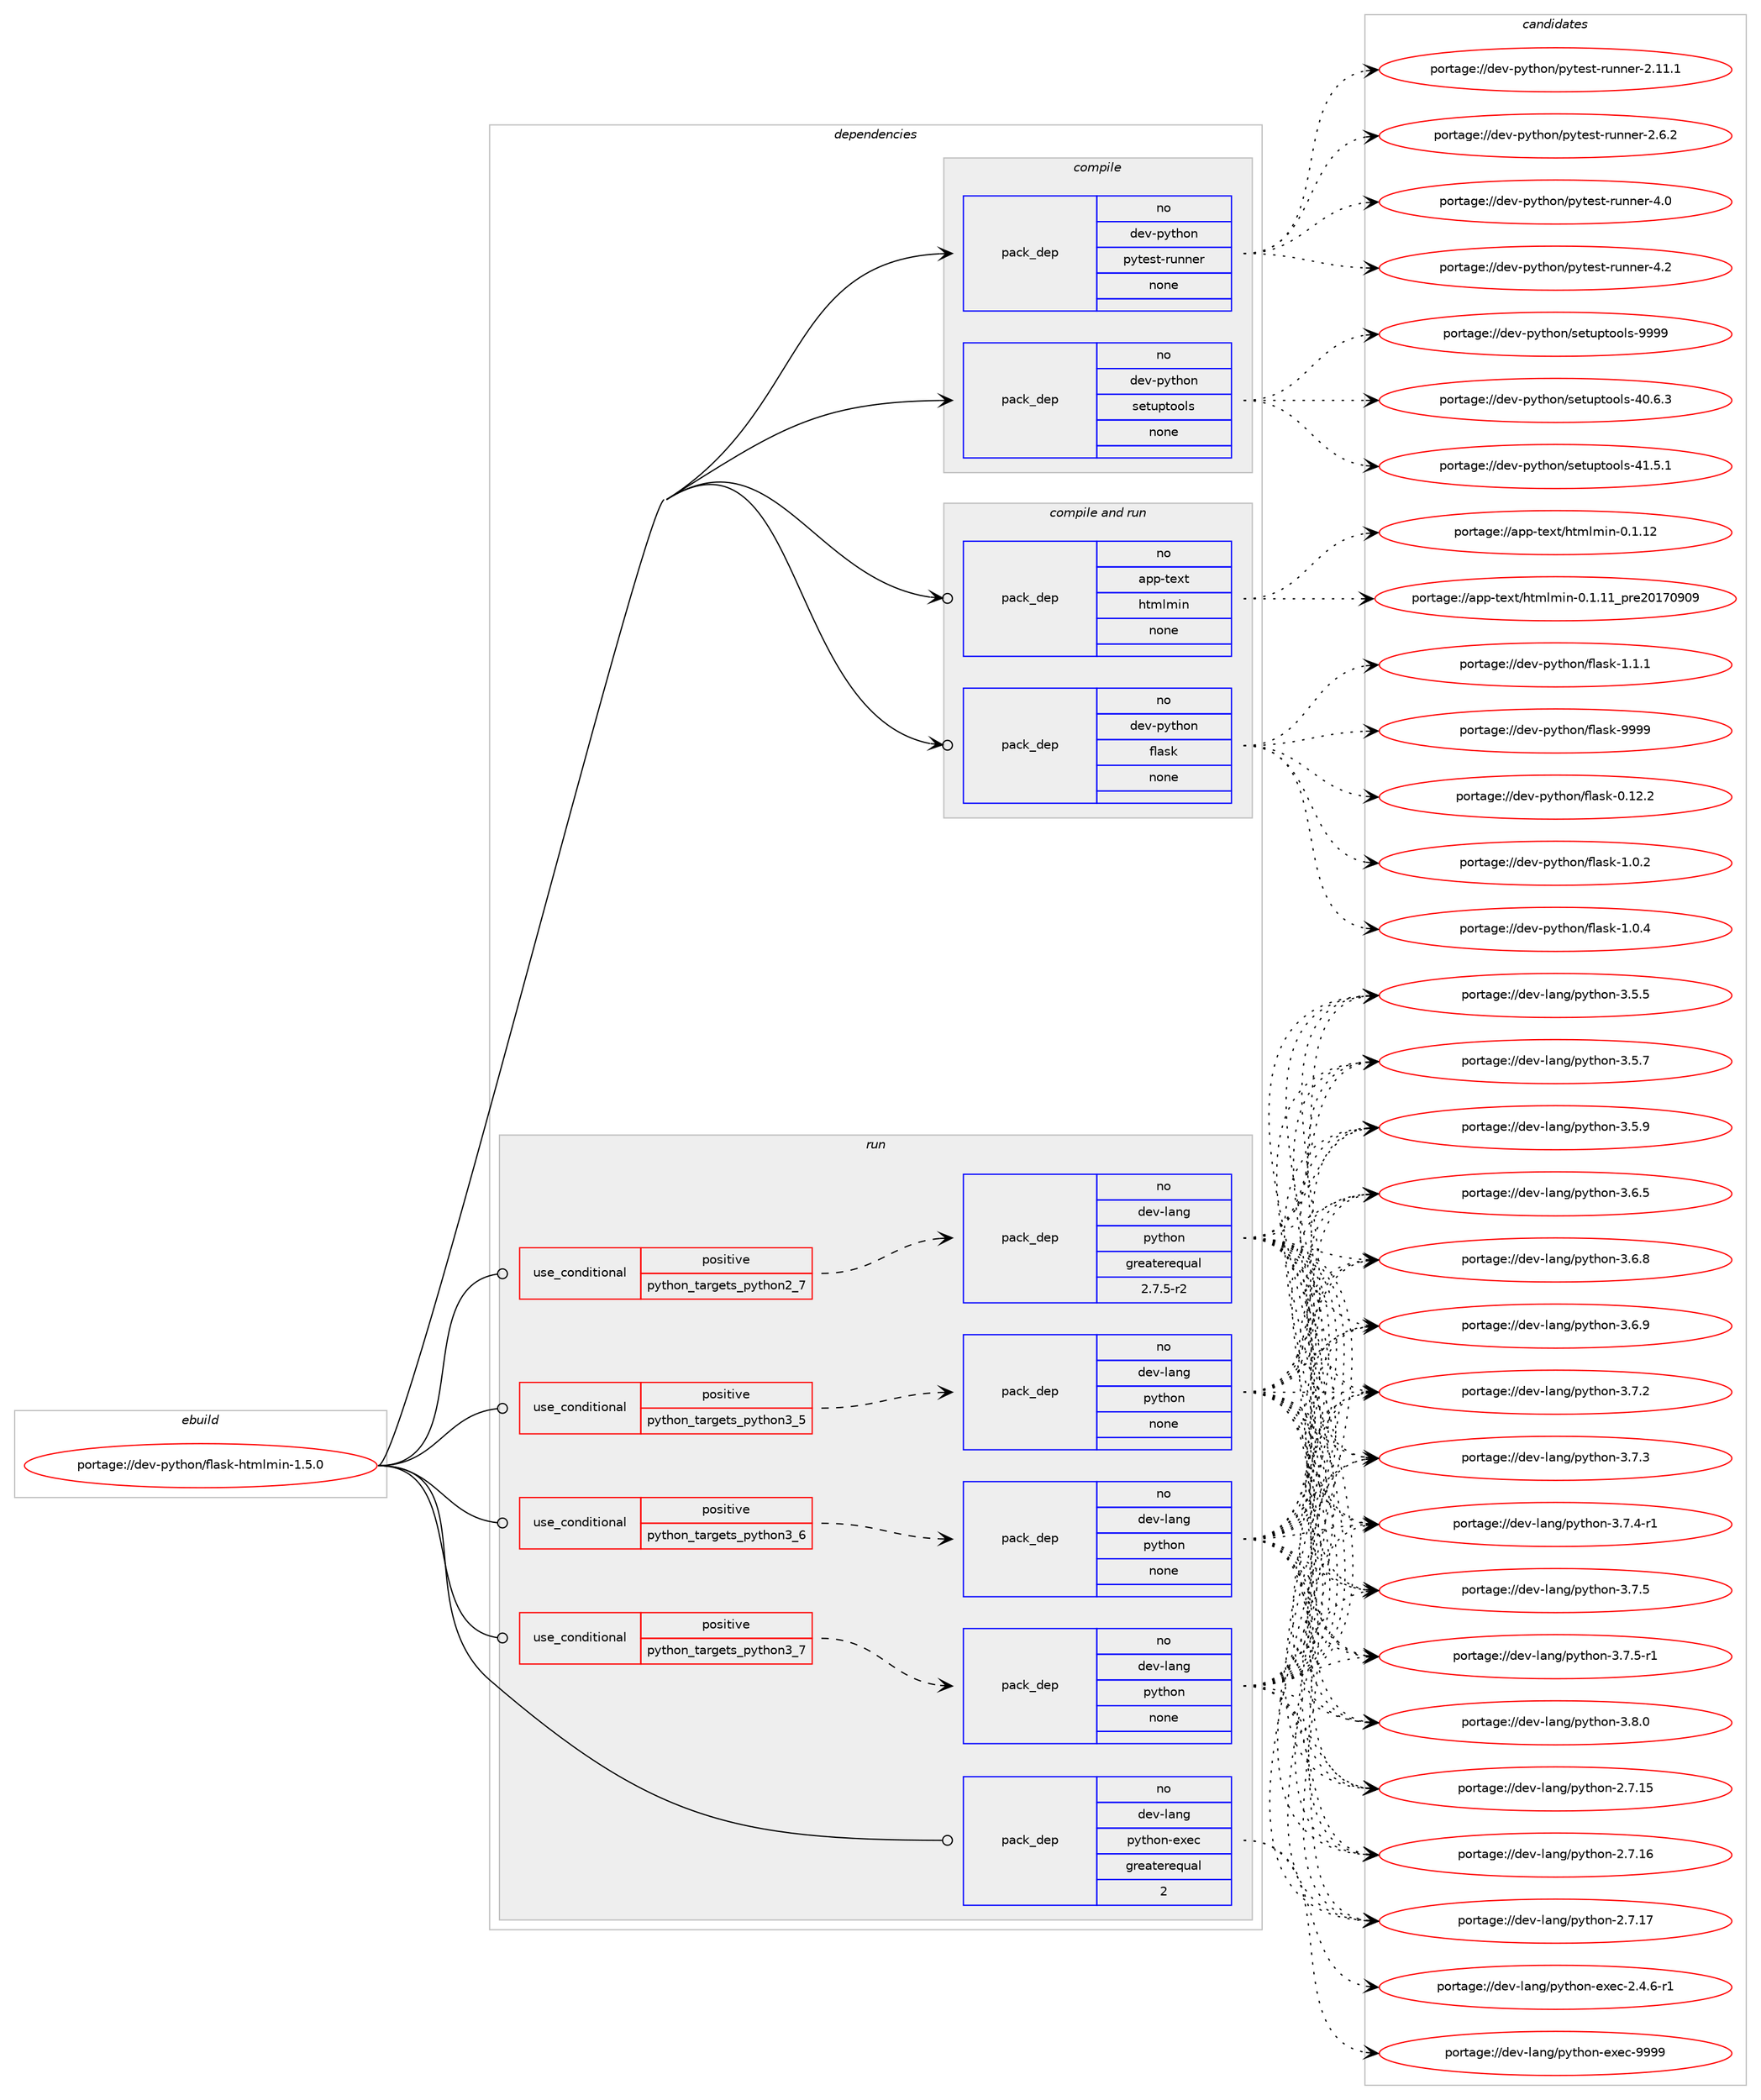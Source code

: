 digraph prolog {

# *************
# Graph options
# *************

newrank=true;
concentrate=true;
compound=true;
graph [rankdir=LR,fontname=Helvetica,fontsize=10,ranksep=1.5];#, ranksep=2.5, nodesep=0.2];
edge  [arrowhead=vee];
node  [fontname=Helvetica,fontsize=10];

# **********
# The ebuild
# **********

subgraph cluster_leftcol {
color=gray;
rank=same;
label=<<i>ebuild</i>>;
id [label="portage://dev-python/flask-htmlmin-1.5.0", color=red, width=4, href="../dev-python/flask-htmlmin-1.5.0.svg"];
}

# ****************
# The dependencies
# ****************

subgraph cluster_midcol {
color=gray;
label=<<i>dependencies</i>>;
subgraph cluster_compile {
fillcolor="#eeeeee";
style=filled;
label=<<i>compile</i>>;
subgraph pack107735 {
dependency139772 [label=<<TABLE BORDER="0" CELLBORDER="1" CELLSPACING="0" CELLPADDING="4" WIDTH="220"><TR><TD ROWSPAN="6" CELLPADDING="30">pack_dep</TD></TR><TR><TD WIDTH="110">no</TD></TR><TR><TD>dev-python</TD></TR><TR><TD>pytest-runner</TD></TR><TR><TD>none</TD></TR><TR><TD></TD></TR></TABLE>>, shape=none, color=blue];
}
id:e -> dependency139772:w [weight=20,style="solid",arrowhead="vee"];
subgraph pack107736 {
dependency139773 [label=<<TABLE BORDER="0" CELLBORDER="1" CELLSPACING="0" CELLPADDING="4" WIDTH="220"><TR><TD ROWSPAN="6" CELLPADDING="30">pack_dep</TD></TR><TR><TD WIDTH="110">no</TD></TR><TR><TD>dev-python</TD></TR><TR><TD>setuptools</TD></TR><TR><TD>none</TD></TR><TR><TD></TD></TR></TABLE>>, shape=none, color=blue];
}
id:e -> dependency139773:w [weight=20,style="solid",arrowhead="vee"];
}
subgraph cluster_compileandrun {
fillcolor="#eeeeee";
style=filled;
label=<<i>compile and run</i>>;
subgraph pack107737 {
dependency139774 [label=<<TABLE BORDER="0" CELLBORDER="1" CELLSPACING="0" CELLPADDING="4" WIDTH="220"><TR><TD ROWSPAN="6" CELLPADDING="30">pack_dep</TD></TR><TR><TD WIDTH="110">no</TD></TR><TR><TD>app-text</TD></TR><TR><TD>htmlmin</TD></TR><TR><TD>none</TD></TR><TR><TD></TD></TR></TABLE>>, shape=none, color=blue];
}
id:e -> dependency139774:w [weight=20,style="solid",arrowhead="odotvee"];
subgraph pack107738 {
dependency139775 [label=<<TABLE BORDER="0" CELLBORDER="1" CELLSPACING="0" CELLPADDING="4" WIDTH="220"><TR><TD ROWSPAN="6" CELLPADDING="30">pack_dep</TD></TR><TR><TD WIDTH="110">no</TD></TR><TR><TD>dev-python</TD></TR><TR><TD>flask</TD></TR><TR><TD>none</TD></TR><TR><TD></TD></TR></TABLE>>, shape=none, color=blue];
}
id:e -> dependency139775:w [weight=20,style="solid",arrowhead="odotvee"];
}
subgraph cluster_run {
fillcolor="#eeeeee";
style=filled;
label=<<i>run</i>>;
subgraph cond28721 {
dependency139776 [label=<<TABLE BORDER="0" CELLBORDER="1" CELLSPACING="0" CELLPADDING="4"><TR><TD ROWSPAN="3" CELLPADDING="10">use_conditional</TD></TR><TR><TD>positive</TD></TR><TR><TD>python_targets_python2_7</TD></TR></TABLE>>, shape=none, color=red];
subgraph pack107739 {
dependency139777 [label=<<TABLE BORDER="0" CELLBORDER="1" CELLSPACING="0" CELLPADDING="4" WIDTH="220"><TR><TD ROWSPAN="6" CELLPADDING="30">pack_dep</TD></TR><TR><TD WIDTH="110">no</TD></TR><TR><TD>dev-lang</TD></TR><TR><TD>python</TD></TR><TR><TD>greaterequal</TD></TR><TR><TD>2.7.5-r2</TD></TR></TABLE>>, shape=none, color=blue];
}
dependency139776:e -> dependency139777:w [weight=20,style="dashed",arrowhead="vee"];
}
id:e -> dependency139776:w [weight=20,style="solid",arrowhead="odot"];
subgraph cond28722 {
dependency139778 [label=<<TABLE BORDER="0" CELLBORDER="1" CELLSPACING="0" CELLPADDING="4"><TR><TD ROWSPAN="3" CELLPADDING="10">use_conditional</TD></TR><TR><TD>positive</TD></TR><TR><TD>python_targets_python3_5</TD></TR></TABLE>>, shape=none, color=red];
subgraph pack107740 {
dependency139779 [label=<<TABLE BORDER="0" CELLBORDER="1" CELLSPACING="0" CELLPADDING="4" WIDTH="220"><TR><TD ROWSPAN="6" CELLPADDING="30">pack_dep</TD></TR><TR><TD WIDTH="110">no</TD></TR><TR><TD>dev-lang</TD></TR><TR><TD>python</TD></TR><TR><TD>none</TD></TR><TR><TD></TD></TR></TABLE>>, shape=none, color=blue];
}
dependency139778:e -> dependency139779:w [weight=20,style="dashed",arrowhead="vee"];
}
id:e -> dependency139778:w [weight=20,style="solid",arrowhead="odot"];
subgraph cond28723 {
dependency139780 [label=<<TABLE BORDER="0" CELLBORDER="1" CELLSPACING="0" CELLPADDING="4"><TR><TD ROWSPAN="3" CELLPADDING="10">use_conditional</TD></TR><TR><TD>positive</TD></TR><TR><TD>python_targets_python3_6</TD></TR></TABLE>>, shape=none, color=red];
subgraph pack107741 {
dependency139781 [label=<<TABLE BORDER="0" CELLBORDER="1" CELLSPACING="0" CELLPADDING="4" WIDTH="220"><TR><TD ROWSPAN="6" CELLPADDING="30">pack_dep</TD></TR><TR><TD WIDTH="110">no</TD></TR><TR><TD>dev-lang</TD></TR><TR><TD>python</TD></TR><TR><TD>none</TD></TR><TR><TD></TD></TR></TABLE>>, shape=none, color=blue];
}
dependency139780:e -> dependency139781:w [weight=20,style="dashed",arrowhead="vee"];
}
id:e -> dependency139780:w [weight=20,style="solid",arrowhead="odot"];
subgraph cond28724 {
dependency139782 [label=<<TABLE BORDER="0" CELLBORDER="1" CELLSPACING="0" CELLPADDING="4"><TR><TD ROWSPAN="3" CELLPADDING="10">use_conditional</TD></TR><TR><TD>positive</TD></TR><TR><TD>python_targets_python3_7</TD></TR></TABLE>>, shape=none, color=red];
subgraph pack107742 {
dependency139783 [label=<<TABLE BORDER="0" CELLBORDER="1" CELLSPACING="0" CELLPADDING="4" WIDTH="220"><TR><TD ROWSPAN="6" CELLPADDING="30">pack_dep</TD></TR><TR><TD WIDTH="110">no</TD></TR><TR><TD>dev-lang</TD></TR><TR><TD>python</TD></TR><TR><TD>none</TD></TR><TR><TD></TD></TR></TABLE>>, shape=none, color=blue];
}
dependency139782:e -> dependency139783:w [weight=20,style="dashed",arrowhead="vee"];
}
id:e -> dependency139782:w [weight=20,style="solid",arrowhead="odot"];
subgraph pack107743 {
dependency139784 [label=<<TABLE BORDER="0" CELLBORDER="1" CELLSPACING="0" CELLPADDING="4" WIDTH="220"><TR><TD ROWSPAN="6" CELLPADDING="30">pack_dep</TD></TR><TR><TD WIDTH="110">no</TD></TR><TR><TD>dev-lang</TD></TR><TR><TD>python-exec</TD></TR><TR><TD>greaterequal</TD></TR><TR><TD>2</TD></TR></TABLE>>, shape=none, color=blue];
}
id:e -> dependency139784:w [weight=20,style="solid",arrowhead="odot"];
}
}

# **************
# The candidates
# **************

subgraph cluster_choices {
rank=same;
color=gray;
label=<<i>candidates</i>>;

subgraph choice107735 {
color=black;
nodesep=1;
choiceportage10010111845112121116104111110471121211161011151164511411711011010111445504649494649 [label="portage://dev-python/pytest-runner-2.11.1", color=red, width=4,href="../dev-python/pytest-runner-2.11.1.svg"];
choiceportage100101118451121211161041111104711212111610111511645114117110110101114455046544650 [label="portage://dev-python/pytest-runner-2.6.2", color=red, width=4,href="../dev-python/pytest-runner-2.6.2.svg"];
choiceportage10010111845112121116104111110471121211161011151164511411711011010111445524648 [label="portage://dev-python/pytest-runner-4.0", color=red, width=4,href="../dev-python/pytest-runner-4.0.svg"];
choiceportage10010111845112121116104111110471121211161011151164511411711011010111445524650 [label="portage://dev-python/pytest-runner-4.2", color=red, width=4,href="../dev-python/pytest-runner-4.2.svg"];
dependency139772:e -> choiceportage10010111845112121116104111110471121211161011151164511411711011010111445504649494649:w [style=dotted,weight="100"];
dependency139772:e -> choiceportage100101118451121211161041111104711212111610111511645114117110110101114455046544650:w [style=dotted,weight="100"];
dependency139772:e -> choiceportage10010111845112121116104111110471121211161011151164511411711011010111445524648:w [style=dotted,weight="100"];
dependency139772:e -> choiceportage10010111845112121116104111110471121211161011151164511411711011010111445524650:w [style=dotted,weight="100"];
}
subgraph choice107736 {
color=black;
nodesep=1;
choiceportage100101118451121211161041111104711510111611711211611111110811545524846544651 [label="portage://dev-python/setuptools-40.6.3", color=red, width=4,href="../dev-python/setuptools-40.6.3.svg"];
choiceportage100101118451121211161041111104711510111611711211611111110811545524946534649 [label="portage://dev-python/setuptools-41.5.1", color=red, width=4,href="../dev-python/setuptools-41.5.1.svg"];
choiceportage10010111845112121116104111110471151011161171121161111111081154557575757 [label="portage://dev-python/setuptools-9999", color=red, width=4,href="../dev-python/setuptools-9999.svg"];
dependency139773:e -> choiceportage100101118451121211161041111104711510111611711211611111110811545524846544651:w [style=dotted,weight="100"];
dependency139773:e -> choiceportage100101118451121211161041111104711510111611711211611111110811545524946534649:w [style=dotted,weight="100"];
dependency139773:e -> choiceportage10010111845112121116104111110471151011161171121161111111081154557575757:w [style=dotted,weight="100"];
}
subgraph choice107737 {
color=black;
nodesep=1;
choiceportage97112112451161011201164710411610910810910511045484649464949951121141015048495548574857 [label="portage://app-text/htmlmin-0.1.11_pre20170909", color=red, width=4,href="../app-text/htmlmin-0.1.11_pre20170909.svg"];
choiceportage97112112451161011201164710411610910810910511045484649464950 [label="portage://app-text/htmlmin-0.1.12", color=red, width=4,href="../app-text/htmlmin-0.1.12.svg"];
dependency139774:e -> choiceportage97112112451161011201164710411610910810910511045484649464949951121141015048495548574857:w [style=dotted,weight="100"];
dependency139774:e -> choiceportage97112112451161011201164710411610910810910511045484649464950:w [style=dotted,weight="100"];
}
subgraph choice107738 {
color=black;
nodesep=1;
choiceportage10010111845112121116104111110471021089711510745484649504650 [label="portage://dev-python/flask-0.12.2", color=red, width=4,href="../dev-python/flask-0.12.2.svg"];
choiceportage100101118451121211161041111104710210897115107454946484650 [label="portage://dev-python/flask-1.0.2", color=red, width=4,href="../dev-python/flask-1.0.2.svg"];
choiceportage100101118451121211161041111104710210897115107454946484652 [label="portage://dev-python/flask-1.0.4", color=red, width=4,href="../dev-python/flask-1.0.4.svg"];
choiceportage100101118451121211161041111104710210897115107454946494649 [label="portage://dev-python/flask-1.1.1", color=red, width=4,href="../dev-python/flask-1.1.1.svg"];
choiceportage1001011184511212111610411111047102108971151074557575757 [label="portage://dev-python/flask-9999", color=red, width=4,href="../dev-python/flask-9999.svg"];
dependency139775:e -> choiceportage10010111845112121116104111110471021089711510745484649504650:w [style=dotted,weight="100"];
dependency139775:e -> choiceportage100101118451121211161041111104710210897115107454946484650:w [style=dotted,weight="100"];
dependency139775:e -> choiceportage100101118451121211161041111104710210897115107454946484652:w [style=dotted,weight="100"];
dependency139775:e -> choiceportage100101118451121211161041111104710210897115107454946494649:w [style=dotted,weight="100"];
dependency139775:e -> choiceportage1001011184511212111610411111047102108971151074557575757:w [style=dotted,weight="100"];
}
subgraph choice107739 {
color=black;
nodesep=1;
choiceportage10010111845108971101034711212111610411111045504655464953 [label="portage://dev-lang/python-2.7.15", color=red, width=4,href="../dev-lang/python-2.7.15.svg"];
choiceportage10010111845108971101034711212111610411111045504655464954 [label="portage://dev-lang/python-2.7.16", color=red, width=4,href="../dev-lang/python-2.7.16.svg"];
choiceportage10010111845108971101034711212111610411111045504655464955 [label="portage://dev-lang/python-2.7.17", color=red, width=4,href="../dev-lang/python-2.7.17.svg"];
choiceportage100101118451089711010347112121116104111110455146534653 [label="portage://dev-lang/python-3.5.5", color=red, width=4,href="../dev-lang/python-3.5.5.svg"];
choiceportage100101118451089711010347112121116104111110455146534655 [label="portage://dev-lang/python-3.5.7", color=red, width=4,href="../dev-lang/python-3.5.7.svg"];
choiceportage100101118451089711010347112121116104111110455146534657 [label="portage://dev-lang/python-3.5.9", color=red, width=4,href="../dev-lang/python-3.5.9.svg"];
choiceportage100101118451089711010347112121116104111110455146544653 [label="portage://dev-lang/python-3.6.5", color=red, width=4,href="../dev-lang/python-3.6.5.svg"];
choiceportage100101118451089711010347112121116104111110455146544656 [label="portage://dev-lang/python-3.6.8", color=red, width=4,href="../dev-lang/python-3.6.8.svg"];
choiceportage100101118451089711010347112121116104111110455146544657 [label="portage://dev-lang/python-3.6.9", color=red, width=4,href="../dev-lang/python-3.6.9.svg"];
choiceportage100101118451089711010347112121116104111110455146554650 [label="portage://dev-lang/python-3.7.2", color=red, width=4,href="../dev-lang/python-3.7.2.svg"];
choiceportage100101118451089711010347112121116104111110455146554651 [label="portage://dev-lang/python-3.7.3", color=red, width=4,href="../dev-lang/python-3.7.3.svg"];
choiceportage1001011184510897110103471121211161041111104551465546524511449 [label="portage://dev-lang/python-3.7.4-r1", color=red, width=4,href="../dev-lang/python-3.7.4-r1.svg"];
choiceportage100101118451089711010347112121116104111110455146554653 [label="portage://dev-lang/python-3.7.5", color=red, width=4,href="../dev-lang/python-3.7.5.svg"];
choiceportage1001011184510897110103471121211161041111104551465546534511449 [label="portage://dev-lang/python-3.7.5-r1", color=red, width=4,href="../dev-lang/python-3.7.5-r1.svg"];
choiceportage100101118451089711010347112121116104111110455146564648 [label="portage://dev-lang/python-3.8.0", color=red, width=4,href="../dev-lang/python-3.8.0.svg"];
dependency139777:e -> choiceportage10010111845108971101034711212111610411111045504655464953:w [style=dotted,weight="100"];
dependency139777:e -> choiceportage10010111845108971101034711212111610411111045504655464954:w [style=dotted,weight="100"];
dependency139777:e -> choiceportage10010111845108971101034711212111610411111045504655464955:w [style=dotted,weight="100"];
dependency139777:e -> choiceportage100101118451089711010347112121116104111110455146534653:w [style=dotted,weight="100"];
dependency139777:e -> choiceportage100101118451089711010347112121116104111110455146534655:w [style=dotted,weight="100"];
dependency139777:e -> choiceportage100101118451089711010347112121116104111110455146534657:w [style=dotted,weight="100"];
dependency139777:e -> choiceportage100101118451089711010347112121116104111110455146544653:w [style=dotted,weight="100"];
dependency139777:e -> choiceportage100101118451089711010347112121116104111110455146544656:w [style=dotted,weight="100"];
dependency139777:e -> choiceportage100101118451089711010347112121116104111110455146544657:w [style=dotted,weight="100"];
dependency139777:e -> choiceportage100101118451089711010347112121116104111110455146554650:w [style=dotted,weight="100"];
dependency139777:e -> choiceportage100101118451089711010347112121116104111110455146554651:w [style=dotted,weight="100"];
dependency139777:e -> choiceportage1001011184510897110103471121211161041111104551465546524511449:w [style=dotted,weight="100"];
dependency139777:e -> choiceportage100101118451089711010347112121116104111110455146554653:w [style=dotted,weight="100"];
dependency139777:e -> choiceportage1001011184510897110103471121211161041111104551465546534511449:w [style=dotted,weight="100"];
dependency139777:e -> choiceportage100101118451089711010347112121116104111110455146564648:w [style=dotted,weight="100"];
}
subgraph choice107740 {
color=black;
nodesep=1;
choiceportage10010111845108971101034711212111610411111045504655464953 [label="portage://dev-lang/python-2.7.15", color=red, width=4,href="../dev-lang/python-2.7.15.svg"];
choiceportage10010111845108971101034711212111610411111045504655464954 [label="portage://dev-lang/python-2.7.16", color=red, width=4,href="../dev-lang/python-2.7.16.svg"];
choiceportage10010111845108971101034711212111610411111045504655464955 [label="portage://dev-lang/python-2.7.17", color=red, width=4,href="../dev-lang/python-2.7.17.svg"];
choiceportage100101118451089711010347112121116104111110455146534653 [label="portage://dev-lang/python-3.5.5", color=red, width=4,href="../dev-lang/python-3.5.5.svg"];
choiceportage100101118451089711010347112121116104111110455146534655 [label="portage://dev-lang/python-3.5.7", color=red, width=4,href="../dev-lang/python-3.5.7.svg"];
choiceportage100101118451089711010347112121116104111110455146534657 [label="portage://dev-lang/python-3.5.9", color=red, width=4,href="../dev-lang/python-3.5.9.svg"];
choiceportage100101118451089711010347112121116104111110455146544653 [label="portage://dev-lang/python-3.6.5", color=red, width=4,href="../dev-lang/python-3.6.5.svg"];
choiceportage100101118451089711010347112121116104111110455146544656 [label="portage://dev-lang/python-3.6.8", color=red, width=4,href="../dev-lang/python-3.6.8.svg"];
choiceportage100101118451089711010347112121116104111110455146544657 [label="portage://dev-lang/python-3.6.9", color=red, width=4,href="../dev-lang/python-3.6.9.svg"];
choiceportage100101118451089711010347112121116104111110455146554650 [label="portage://dev-lang/python-3.7.2", color=red, width=4,href="../dev-lang/python-3.7.2.svg"];
choiceportage100101118451089711010347112121116104111110455146554651 [label="portage://dev-lang/python-3.7.3", color=red, width=4,href="../dev-lang/python-3.7.3.svg"];
choiceportage1001011184510897110103471121211161041111104551465546524511449 [label="portage://dev-lang/python-3.7.4-r1", color=red, width=4,href="../dev-lang/python-3.7.4-r1.svg"];
choiceportage100101118451089711010347112121116104111110455146554653 [label="portage://dev-lang/python-3.7.5", color=red, width=4,href="../dev-lang/python-3.7.5.svg"];
choiceportage1001011184510897110103471121211161041111104551465546534511449 [label="portage://dev-lang/python-3.7.5-r1", color=red, width=4,href="../dev-lang/python-3.7.5-r1.svg"];
choiceportage100101118451089711010347112121116104111110455146564648 [label="portage://dev-lang/python-3.8.0", color=red, width=4,href="../dev-lang/python-3.8.0.svg"];
dependency139779:e -> choiceportage10010111845108971101034711212111610411111045504655464953:w [style=dotted,weight="100"];
dependency139779:e -> choiceportage10010111845108971101034711212111610411111045504655464954:w [style=dotted,weight="100"];
dependency139779:e -> choiceportage10010111845108971101034711212111610411111045504655464955:w [style=dotted,weight="100"];
dependency139779:e -> choiceportage100101118451089711010347112121116104111110455146534653:w [style=dotted,weight="100"];
dependency139779:e -> choiceportage100101118451089711010347112121116104111110455146534655:w [style=dotted,weight="100"];
dependency139779:e -> choiceportage100101118451089711010347112121116104111110455146534657:w [style=dotted,weight="100"];
dependency139779:e -> choiceportage100101118451089711010347112121116104111110455146544653:w [style=dotted,weight="100"];
dependency139779:e -> choiceportage100101118451089711010347112121116104111110455146544656:w [style=dotted,weight="100"];
dependency139779:e -> choiceportage100101118451089711010347112121116104111110455146544657:w [style=dotted,weight="100"];
dependency139779:e -> choiceportage100101118451089711010347112121116104111110455146554650:w [style=dotted,weight="100"];
dependency139779:e -> choiceportage100101118451089711010347112121116104111110455146554651:w [style=dotted,weight="100"];
dependency139779:e -> choiceportage1001011184510897110103471121211161041111104551465546524511449:w [style=dotted,weight="100"];
dependency139779:e -> choiceportage100101118451089711010347112121116104111110455146554653:w [style=dotted,weight="100"];
dependency139779:e -> choiceportage1001011184510897110103471121211161041111104551465546534511449:w [style=dotted,weight="100"];
dependency139779:e -> choiceportage100101118451089711010347112121116104111110455146564648:w [style=dotted,weight="100"];
}
subgraph choice107741 {
color=black;
nodesep=1;
choiceportage10010111845108971101034711212111610411111045504655464953 [label="portage://dev-lang/python-2.7.15", color=red, width=4,href="../dev-lang/python-2.7.15.svg"];
choiceportage10010111845108971101034711212111610411111045504655464954 [label="portage://dev-lang/python-2.7.16", color=red, width=4,href="../dev-lang/python-2.7.16.svg"];
choiceportage10010111845108971101034711212111610411111045504655464955 [label="portage://dev-lang/python-2.7.17", color=red, width=4,href="../dev-lang/python-2.7.17.svg"];
choiceportage100101118451089711010347112121116104111110455146534653 [label="portage://dev-lang/python-3.5.5", color=red, width=4,href="../dev-lang/python-3.5.5.svg"];
choiceportage100101118451089711010347112121116104111110455146534655 [label="portage://dev-lang/python-3.5.7", color=red, width=4,href="../dev-lang/python-3.5.7.svg"];
choiceportage100101118451089711010347112121116104111110455146534657 [label="portage://dev-lang/python-3.5.9", color=red, width=4,href="../dev-lang/python-3.5.9.svg"];
choiceportage100101118451089711010347112121116104111110455146544653 [label="portage://dev-lang/python-3.6.5", color=red, width=4,href="../dev-lang/python-3.6.5.svg"];
choiceportage100101118451089711010347112121116104111110455146544656 [label="portage://dev-lang/python-3.6.8", color=red, width=4,href="../dev-lang/python-3.6.8.svg"];
choiceportage100101118451089711010347112121116104111110455146544657 [label="portage://dev-lang/python-3.6.9", color=red, width=4,href="../dev-lang/python-3.6.9.svg"];
choiceportage100101118451089711010347112121116104111110455146554650 [label="portage://dev-lang/python-3.7.2", color=red, width=4,href="../dev-lang/python-3.7.2.svg"];
choiceportage100101118451089711010347112121116104111110455146554651 [label="portage://dev-lang/python-3.7.3", color=red, width=4,href="../dev-lang/python-3.7.3.svg"];
choiceportage1001011184510897110103471121211161041111104551465546524511449 [label="portage://dev-lang/python-3.7.4-r1", color=red, width=4,href="../dev-lang/python-3.7.4-r1.svg"];
choiceportage100101118451089711010347112121116104111110455146554653 [label="portage://dev-lang/python-3.7.5", color=red, width=4,href="../dev-lang/python-3.7.5.svg"];
choiceportage1001011184510897110103471121211161041111104551465546534511449 [label="portage://dev-lang/python-3.7.5-r1", color=red, width=4,href="../dev-lang/python-3.7.5-r1.svg"];
choiceportage100101118451089711010347112121116104111110455146564648 [label="portage://dev-lang/python-3.8.0", color=red, width=4,href="../dev-lang/python-3.8.0.svg"];
dependency139781:e -> choiceportage10010111845108971101034711212111610411111045504655464953:w [style=dotted,weight="100"];
dependency139781:e -> choiceportage10010111845108971101034711212111610411111045504655464954:w [style=dotted,weight="100"];
dependency139781:e -> choiceportage10010111845108971101034711212111610411111045504655464955:w [style=dotted,weight="100"];
dependency139781:e -> choiceportage100101118451089711010347112121116104111110455146534653:w [style=dotted,weight="100"];
dependency139781:e -> choiceportage100101118451089711010347112121116104111110455146534655:w [style=dotted,weight="100"];
dependency139781:e -> choiceportage100101118451089711010347112121116104111110455146534657:w [style=dotted,weight="100"];
dependency139781:e -> choiceportage100101118451089711010347112121116104111110455146544653:w [style=dotted,weight="100"];
dependency139781:e -> choiceportage100101118451089711010347112121116104111110455146544656:w [style=dotted,weight="100"];
dependency139781:e -> choiceportage100101118451089711010347112121116104111110455146544657:w [style=dotted,weight="100"];
dependency139781:e -> choiceportage100101118451089711010347112121116104111110455146554650:w [style=dotted,weight="100"];
dependency139781:e -> choiceportage100101118451089711010347112121116104111110455146554651:w [style=dotted,weight="100"];
dependency139781:e -> choiceportage1001011184510897110103471121211161041111104551465546524511449:w [style=dotted,weight="100"];
dependency139781:e -> choiceportage100101118451089711010347112121116104111110455146554653:w [style=dotted,weight="100"];
dependency139781:e -> choiceportage1001011184510897110103471121211161041111104551465546534511449:w [style=dotted,weight="100"];
dependency139781:e -> choiceportage100101118451089711010347112121116104111110455146564648:w [style=dotted,weight="100"];
}
subgraph choice107742 {
color=black;
nodesep=1;
choiceportage10010111845108971101034711212111610411111045504655464953 [label="portage://dev-lang/python-2.7.15", color=red, width=4,href="../dev-lang/python-2.7.15.svg"];
choiceportage10010111845108971101034711212111610411111045504655464954 [label="portage://dev-lang/python-2.7.16", color=red, width=4,href="../dev-lang/python-2.7.16.svg"];
choiceportage10010111845108971101034711212111610411111045504655464955 [label="portage://dev-lang/python-2.7.17", color=red, width=4,href="../dev-lang/python-2.7.17.svg"];
choiceportage100101118451089711010347112121116104111110455146534653 [label="portage://dev-lang/python-3.5.5", color=red, width=4,href="../dev-lang/python-3.5.5.svg"];
choiceportage100101118451089711010347112121116104111110455146534655 [label="portage://dev-lang/python-3.5.7", color=red, width=4,href="../dev-lang/python-3.5.7.svg"];
choiceportage100101118451089711010347112121116104111110455146534657 [label="portage://dev-lang/python-3.5.9", color=red, width=4,href="../dev-lang/python-3.5.9.svg"];
choiceportage100101118451089711010347112121116104111110455146544653 [label="portage://dev-lang/python-3.6.5", color=red, width=4,href="../dev-lang/python-3.6.5.svg"];
choiceportage100101118451089711010347112121116104111110455146544656 [label="portage://dev-lang/python-3.6.8", color=red, width=4,href="../dev-lang/python-3.6.8.svg"];
choiceportage100101118451089711010347112121116104111110455146544657 [label="portage://dev-lang/python-3.6.9", color=red, width=4,href="../dev-lang/python-3.6.9.svg"];
choiceportage100101118451089711010347112121116104111110455146554650 [label="portage://dev-lang/python-3.7.2", color=red, width=4,href="../dev-lang/python-3.7.2.svg"];
choiceportage100101118451089711010347112121116104111110455146554651 [label="portage://dev-lang/python-3.7.3", color=red, width=4,href="../dev-lang/python-3.7.3.svg"];
choiceportage1001011184510897110103471121211161041111104551465546524511449 [label="portage://dev-lang/python-3.7.4-r1", color=red, width=4,href="../dev-lang/python-3.7.4-r1.svg"];
choiceportage100101118451089711010347112121116104111110455146554653 [label="portage://dev-lang/python-3.7.5", color=red, width=4,href="../dev-lang/python-3.7.5.svg"];
choiceportage1001011184510897110103471121211161041111104551465546534511449 [label="portage://dev-lang/python-3.7.5-r1", color=red, width=4,href="../dev-lang/python-3.7.5-r1.svg"];
choiceportage100101118451089711010347112121116104111110455146564648 [label="portage://dev-lang/python-3.8.0", color=red, width=4,href="../dev-lang/python-3.8.0.svg"];
dependency139783:e -> choiceportage10010111845108971101034711212111610411111045504655464953:w [style=dotted,weight="100"];
dependency139783:e -> choiceportage10010111845108971101034711212111610411111045504655464954:w [style=dotted,weight="100"];
dependency139783:e -> choiceportage10010111845108971101034711212111610411111045504655464955:w [style=dotted,weight="100"];
dependency139783:e -> choiceportage100101118451089711010347112121116104111110455146534653:w [style=dotted,weight="100"];
dependency139783:e -> choiceportage100101118451089711010347112121116104111110455146534655:w [style=dotted,weight="100"];
dependency139783:e -> choiceportage100101118451089711010347112121116104111110455146534657:w [style=dotted,weight="100"];
dependency139783:e -> choiceportage100101118451089711010347112121116104111110455146544653:w [style=dotted,weight="100"];
dependency139783:e -> choiceportage100101118451089711010347112121116104111110455146544656:w [style=dotted,weight="100"];
dependency139783:e -> choiceportage100101118451089711010347112121116104111110455146544657:w [style=dotted,weight="100"];
dependency139783:e -> choiceportage100101118451089711010347112121116104111110455146554650:w [style=dotted,weight="100"];
dependency139783:e -> choiceportage100101118451089711010347112121116104111110455146554651:w [style=dotted,weight="100"];
dependency139783:e -> choiceportage1001011184510897110103471121211161041111104551465546524511449:w [style=dotted,weight="100"];
dependency139783:e -> choiceportage100101118451089711010347112121116104111110455146554653:w [style=dotted,weight="100"];
dependency139783:e -> choiceportage1001011184510897110103471121211161041111104551465546534511449:w [style=dotted,weight="100"];
dependency139783:e -> choiceportage100101118451089711010347112121116104111110455146564648:w [style=dotted,weight="100"];
}
subgraph choice107743 {
color=black;
nodesep=1;
choiceportage10010111845108971101034711212111610411111045101120101994550465246544511449 [label="portage://dev-lang/python-exec-2.4.6-r1", color=red, width=4,href="../dev-lang/python-exec-2.4.6-r1.svg"];
choiceportage10010111845108971101034711212111610411111045101120101994557575757 [label="portage://dev-lang/python-exec-9999", color=red, width=4,href="../dev-lang/python-exec-9999.svg"];
dependency139784:e -> choiceportage10010111845108971101034711212111610411111045101120101994550465246544511449:w [style=dotted,weight="100"];
dependency139784:e -> choiceportage10010111845108971101034711212111610411111045101120101994557575757:w [style=dotted,weight="100"];
}
}

}

